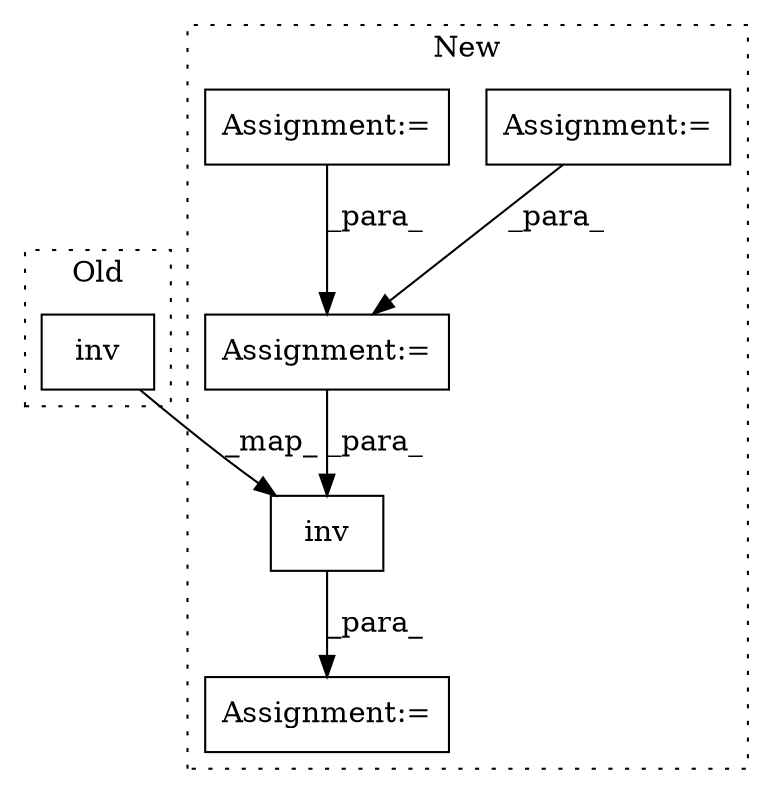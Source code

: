 digraph G {
subgraph cluster0 {
1 [label="inv" a="32" s="2497,2513" l="4,1" shape="box"];
label = "Old";
style="dotted";
}
subgraph cluster1 {
2 [label="inv" a="32" s="2725,2737" l="4,1" shape="box"];
3 [label="Assignment:=" a="7" s="2724" l="1" shape="box"];
4 [label="Assignment:=" a="7" s="2694" l="1" shape="box"];
5 [label="Assignment:=" a="7" s="2355" l="1" shape="box"];
6 [label="Assignment:=" a="7" s="2576" l="1" shape="box"];
label = "New";
style="dotted";
}
1 -> 2 [label="_map_"];
2 -> 3 [label="_para_"];
4 -> 2 [label="_para_"];
5 -> 4 [label="_para_"];
6 -> 4 [label="_para_"];
}